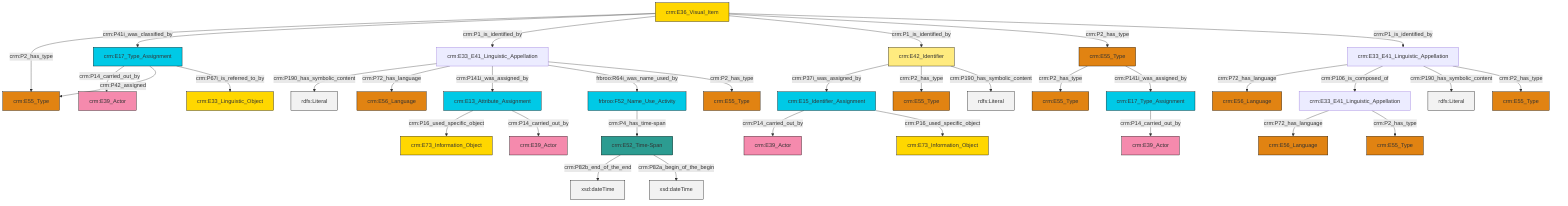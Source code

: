 graph TD
classDef Literal fill:#f2f2f2,stroke:#000000;
classDef CRM_Entity fill:#FFFFFF,stroke:#000000;
classDef Temporal_Entity fill:#00C9E6, stroke:#000000;
classDef Type fill:#E18312, stroke:#000000;
classDef Time-Span fill:#2C9C91, stroke:#000000;
classDef Appellation fill:#FFEB7F, stroke:#000000;
classDef Place fill:#008836, stroke:#000000;
classDef Persistent_Item fill:#B266B2, stroke:#000000;
classDef Conceptual_Object fill:#FFD700, stroke:#000000;
classDef Physical_Thing fill:#D2B48C, stroke:#000000;
classDef Actor fill:#f58aad, stroke:#000000;
classDef PC_Classes fill:#4ce600, stroke:#000000;
classDef Multi fill:#cccccc,stroke:#000000;

6["crm:E52_Time-Span"]:::Time-Span -->|crm:P82b_end_of_the_end| 7[xsd:dateTime]:::Literal
2["crm:E36_Visual_Item"]:::Conceptual_Object -->|crm:P2_has_type| 8["crm:E55_Type"]:::Type
11["frbroo:F52_Name_Use_Activity"]:::Temporal_Entity -->|crm:P4_has_time-span| 6["crm:E52_Time-Span"]:::Time-Span
21["crm:E33_E41_Linguistic_Appellation"]:::Default -->|crm:P72_has_language| 22["crm:E56_Language"]:::Type
23["crm:E42_Identifier"]:::Appellation -->|crm:P37i_was_assigned_by| 9["crm:E15_Identifier_Assignment"]:::Temporal_Entity
23["crm:E42_Identifier"]:::Appellation -->|crm:P2_has_type| 26["crm:E55_Type"]:::Type
28["crm:E17_Type_Assignment"]:::Temporal_Entity -->|crm:P14_carried_out_by| 29["crm:E39_Actor"]:::Actor
35["crm:E17_Type_Assignment"]:::Temporal_Entity -->|crm:P14_carried_out_by| 24["crm:E39_Actor"]:::Actor
40["crm:E33_E41_Linguistic_Appellation"]:::Default -->|crm:P72_has_language| 30["crm:E56_Language"]:::Type
19["crm:E13_Attribute_Assignment"]:::Temporal_Entity -->|crm:P16_used_specific_object| 12["crm:E73_Information_Object"]:::Conceptual_Object
2["crm:E36_Visual_Item"]:::Conceptual_Object -->|crm:P41i_was_classified_by| 35["crm:E17_Type_Assignment"]:::Temporal_Entity
2["crm:E36_Visual_Item"]:::Conceptual_Object -->|crm:P1_is_identified_by| 41["crm:E33_E41_Linguistic_Appellation"]:::Default
40["crm:E33_E41_Linguistic_Appellation"]:::Default -->|crm:P106_is_composed_of| 21["crm:E33_E41_Linguistic_Appellation"]:::Default
15["crm:E55_Type"]:::Type -->|crm:P2_has_type| 4["crm:E55_Type"]:::Type
35["crm:E17_Type_Assignment"]:::Temporal_Entity -->|crm:P42_assigned| 8["crm:E55_Type"]:::Type
9["crm:E15_Identifier_Assignment"]:::Temporal_Entity -->|crm:P14_carried_out_by| 37["crm:E39_Actor"]:::Actor
2["crm:E36_Visual_Item"]:::Conceptual_Object -->|crm:P1_is_identified_by| 23["crm:E42_Identifier"]:::Appellation
41["crm:E33_E41_Linguistic_Appellation"]:::Default -->|crm:P190_has_symbolic_content| 46[rdfs:Literal]:::Literal
23["crm:E42_Identifier"]:::Appellation -->|crm:P190_has_symbolic_content| 47[rdfs:Literal]:::Literal
19["crm:E13_Attribute_Assignment"]:::Temporal_Entity -->|crm:P14_carried_out_by| 48["crm:E39_Actor"]:::Actor
35["crm:E17_Type_Assignment"]:::Temporal_Entity -->|crm:P67i_is_referred_to_by| 17["crm:E33_Linguistic_Object"]:::Conceptual_Object
41["crm:E33_E41_Linguistic_Appellation"]:::Default -->|crm:P72_has_language| 51["crm:E56_Language"]:::Type
41["crm:E33_E41_Linguistic_Appellation"]:::Default -->|crm:P141i_was_assigned_by| 19["crm:E13_Attribute_Assignment"]:::Temporal_Entity
9["crm:E15_Identifier_Assignment"]:::Temporal_Entity -->|crm:P16_used_specific_object| 44["crm:E73_Information_Object"]:::Conceptual_Object
41["crm:E33_E41_Linguistic_Appellation"]:::Default -->|frbroo:R64i_was_name_used_by| 11["frbroo:F52_Name_Use_Activity"]:::Temporal_Entity
6["crm:E52_Time-Span"]:::Time-Span -->|crm:P82a_begin_of_the_begin| 56[xsd:dateTime]:::Literal
40["crm:E33_E41_Linguistic_Appellation"]:::Default -->|crm:P190_has_symbolic_content| 57[rdfs:Literal]:::Literal
40["crm:E33_E41_Linguistic_Appellation"]:::Default -->|crm:P2_has_type| 0["crm:E55_Type"]:::Type
41["crm:E33_E41_Linguistic_Appellation"]:::Default -->|crm:P2_has_type| 60["crm:E55_Type"]:::Type
2["crm:E36_Visual_Item"]:::Conceptual_Object -->|crm:P2_has_type| 15["crm:E55_Type"]:::Type
2["crm:E36_Visual_Item"]:::Conceptual_Object -->|crm:P1_is_identified_by| 40["crm:E33_E41_Linguistic_Appellation"]:::Default
21["crm:E33_E41_Linguistic_Appellation"]:::Default -->|crm:P2_has_type| 32["crm:E55_Type"]:::Type
15["crm:E55_Type"]:::Type -->|crm:P141i_was_assigned_by| 28["crm:E17_Type_Assignment"]:::Temporal_Entity